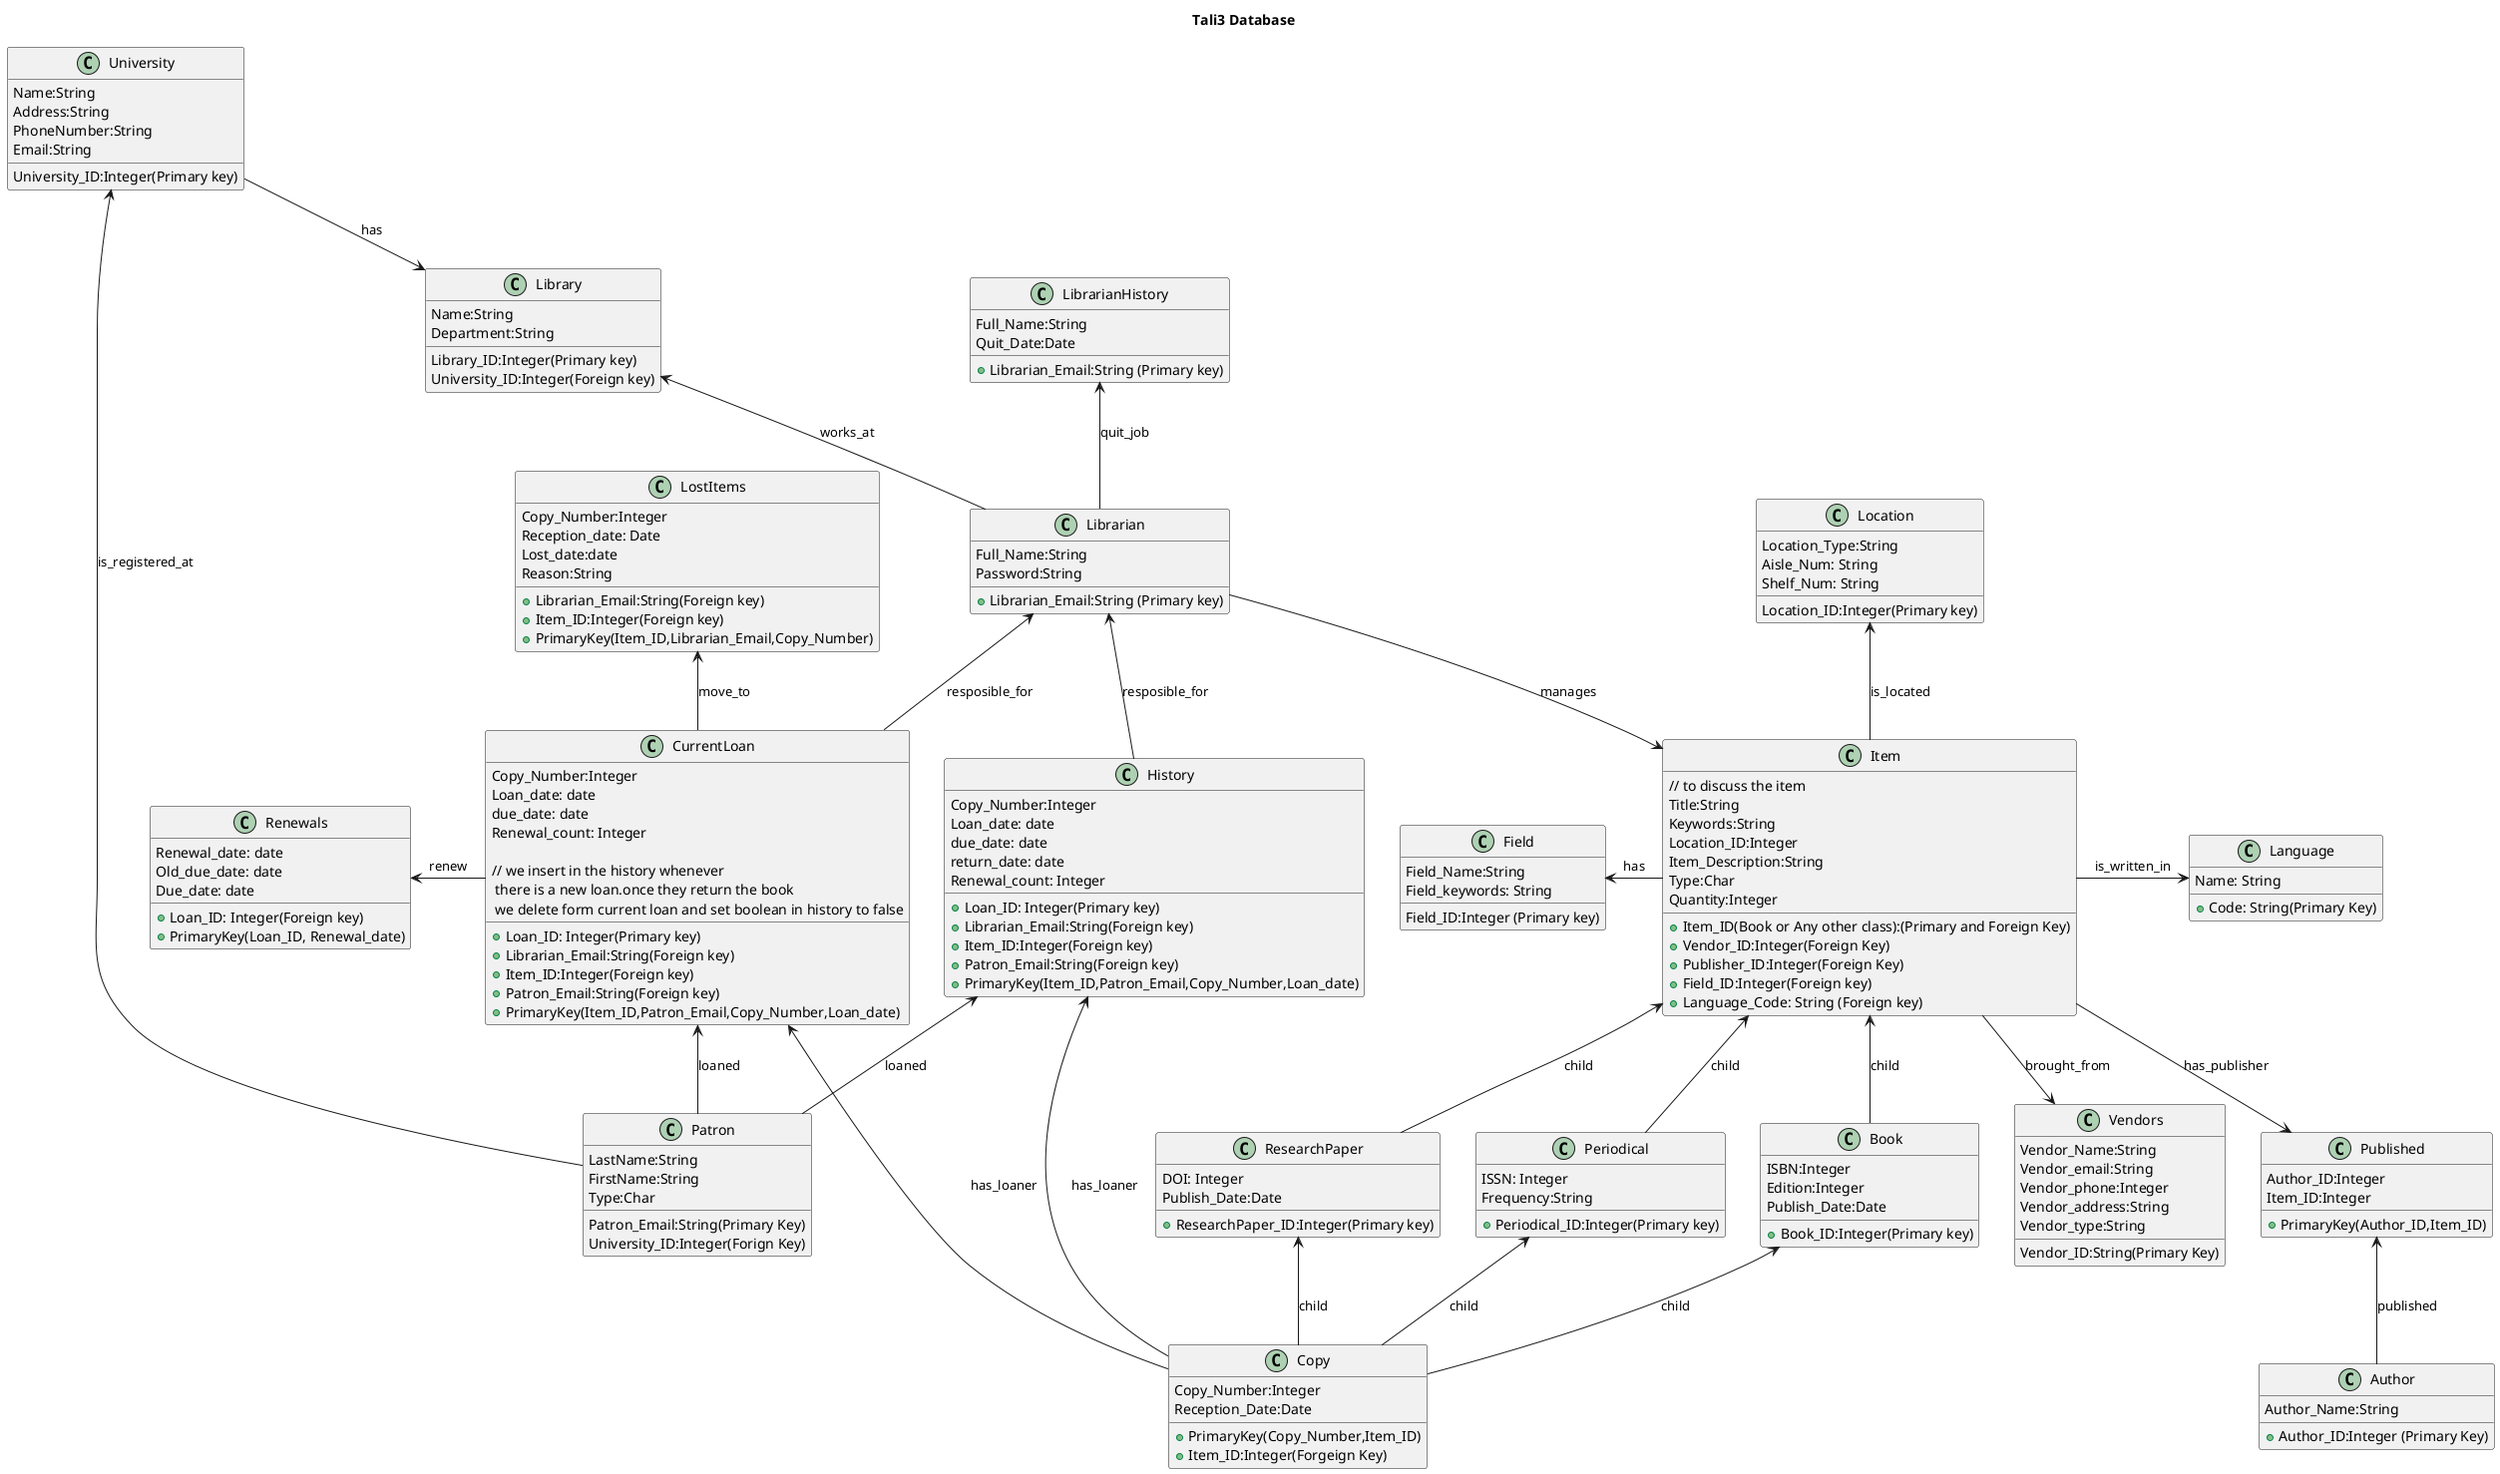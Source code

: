 @startuml
title Tali3 Database

class University {

  University_ID:Integer(Primary key)
  Name:String
  Address:String
  PhoneNumber:String
  Email:String
}

class Library{
  Library_ID:Integer(Primary key)
  Name:String
  Department:String
  University_ID:Integer(Foreign key)
}

class Librarian{
  + Librarian_Email:String (Primary key)
  Full_Name:String
  Password:String
}

class Patron{
  Patron_Email:String(Primary Key)
  LastName:String
  FirstName:String
  Type:Char
  University_ID:Integer(Forign Key)
}


class Field{
  Field_ID:Integer (Primary key)
  Field_Name:String
  Field_keywords: String
}

class Item{
  // to discuss the item
  Title:String
  Keywords:String
  Location_ID:Integer
  Item_Description:String
  Type:Char
  +Item_ID(Book or Any other class):(Primary and Foreign Key)
  Quantity:Integer
  +Vendor_ID:Integer(Foreign Key)
  +Publisher_ID:Integer(Foreign Key)
  +Field_ID:Integer(Foreign key)
  +Language_Code: String (Foreign key)
}

class Book{
  +Book_ID:Integer(Primary key)
  ISBN:Integer
  Edition:Integer
  Publish_Date:Date
}

class Published{
  Author_ID:Integer
  Item_ID:Integer
  + PrimaryKey(Author_ID,Item_ID)

}

class Author{
  +Author_ID:Integer (Primary Key)
  Author_Name:String
}

class Copy{
  Copy_Number:Integer
  Reception_Date:Date
  + PrimaryKey(Copy_Number,Item_ID)
  +Item_ID:Integer(Forgeign Key)
}

class Language{
  +Code: String(Primary Key)
  Name: String
}


class Periodical{
  +Periodical_ID:Integer(Primary key)
  ISSN: Integer
  Frequency:String
}

class ResearchPaper{
  +ResearchPaper_ID:Integer(Primary key)
  DOI: Integer
  Publish_Date:Date
}

class CurrentLoan{
  + Loan_ID: Integer(Primary key)
  + Librarian_Email:String(Foreign key)
  + Item_ID:Integer(Foreign key)
  + Patron_Email:String(Foreign key)
  Copy_Number:Integer
  Loan_date: date
  due_date: date
  Renewal_count: Integer
  + PrimaryKey(Item_ID,Patron_Email,Copy_Number,Loan_date)

  // we insert in the history whenever\n there is a new loan.once they return the book\n we delete form current loan and set boolean in history to false
}

class History{
  + Loan_ID: Integer(Primary key)
  + Librarian_Email:String(Foreign key)
  + Item_ID:Integer(Foreign key)
  + Patron_Email:String(Foreign key)
  Copy_Number:Integer
  Loan_date: date
  due_date: date
  return_date: date
  Renewal_count: Integer
  + PrimaryKey(Item_ID,Patron_Email,Copy_Number,Loan_date)
}

class Renewals{
  + Loan_ID: Integer(Foreign key)
  Renewal_date: date
  Old_due_date: date
  Due_date: date
  + PrimaryKey(Loan_ID, Renewal_date)
}

class LostItems{
  + Librarian_Email:String(Foreign key)
  + Item_ID:Integer(Foreign key)
  Copy_Number:Integer
  Reception_date: Date
  Lost_date:date
  Reason:String
  + PrimaryKey(Item_ID,Librarian_Email,Copy_Number)
}

class Location{
  Location_ID:Integer(Primary key)
  Location_Type:String
  Aisle_Num: String
  Shelf_Num: String
}


class Vendors{

  Vendor_ID:String(Primary Key)
  Vendor_Name:String
  Vendor_email:String
  Vendor_phone:Integer
  Vendor_address:String
  Vendor_type:String

}

class LibrarianHistory{
  + Librarian_Email:String (Primary key)
  Full_Name:String
  Quit_Date:Date
}


Author-up->Published :published
Item-down->Published :has_publisher

University-down->Library :has
Patron-up->University :is_registered_at
Librarian-up->Library :works_at

Librarian-down->Item :manages

Copy-up->Book :child
Copy-up->Periodical :child
Copy-up->ResearchPaper :child

Item-right->Language :is_written_in
Item-left->Field :has
Book-up->Item :child
Periodical-up->Item :child
ResearchPaper-up->Item :child

CurrentLoan-up->Librarian :resposible_for
Patron-up->CurrentLoan :loaned
Copy-up->CurrentLoan :has_loaner

Item-up->Location :is_located


History-up->Librarian :resposible_for
Patron-up->History :loaned
Copy-up->History :has_loaner

CurrentLoan-up->LostItems :move_to
CurrentLoan-left->Renewals :renew

Item -->Vendors:brought_from

Librarian -up->LibrarianHistory:quit_job
@enduml
